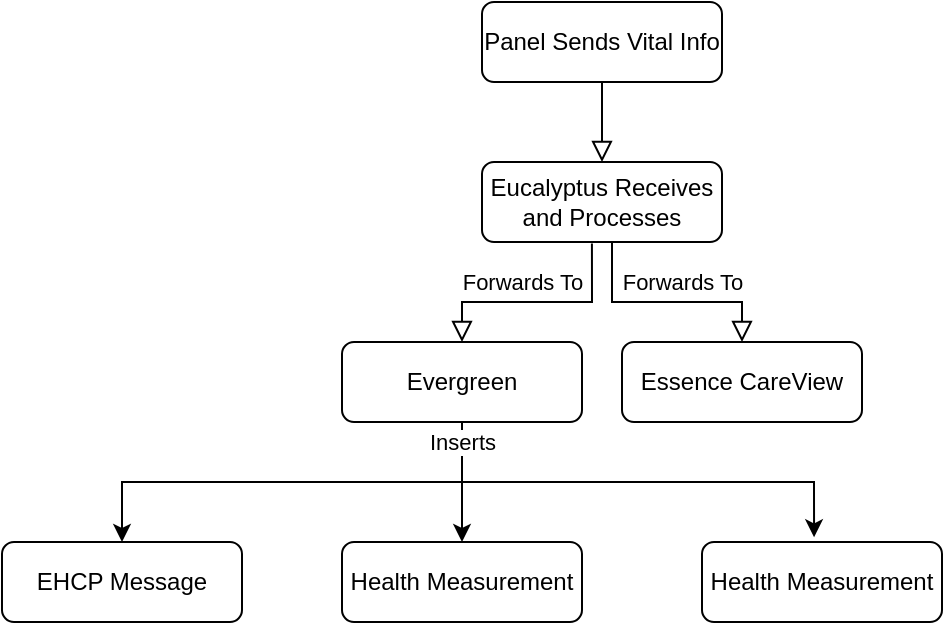 <mxfile version="26.2.9">
  <diagram id="C5RBs43oDa-KdzZeNtuy" name="Page-1">
    <mxGraphModel dx="816" dy="425" grid="1" gridSize="10" guides="1" tooltips="1" connect="1" arrows="1" fold="1" page="1" pageScale="1" pageWidth="827" pageHeight="1169" math="0" shadow="0">
      <root>
        <mxCell id="WIyWlLk6GJQsqaUBKTNV-0" />
        <mxCell id="WIyWlLk6GJQsqaUBKTNV-1" parent="WIyWlLk6GJQsqaUBKTNV-0" />
        <mxCell id="WIyWlLk6GJQsqaUBKTNV-2" value="" style="rounded=0;html=1;jettySize=auto;orthogonalLoop=1;fontSize=11;endArrow=block;endFill=0;endSize=8;strokeWidth=1;shadow=0;labelBackgroundColor=none;edgeStyle=orthogonalEdgeStyle;" parent="WIyWlLk6GJQsqaUBKTNV-1" source="WIyWlLk6GJQsqaUBKTNV-3" edge="1">
          <mxGeometry relative="1" as="geometry">
            <mxPoint x="420" y="170" as="targetPoint" />
          </mxGeometry>
        </mxCell>
        <mxCell id="WIyWlLk6GJQsqaUBKTNV-3" value="Panel Sends Vital Info" style="rounded=1;whiteSpace=wrap;html=1;fontSize=12;glass=0;strokeWidth=1;shadow=0;" parent="WIyWlLk6GJQsqaUBKTNV-1" vertex="1">
          <mxGeometry x="360" y="90" width="120" height="40" as="geometry" />
        </mxCell>
        <mxCell id="WIyWlLk6GJQsqaUBKTNV-4" value="Forwards To" style="rounded=0;html=1;jettySize=auto;orthogonalLoop=1;fontSize=11;endArrow=block;endFill=0;endSize=8;strokeWidth=1;shadow=0;labelBackgroundColor=none;edgeStyle=orthogonalEdgeStyle;entryX=0.5;entryY=0;entryDx=0;entryDy=0;exitX=0.458;exitY=1.019;exitDx=0;exitDy=0;exitPerimeter=0;" parent="WIyWlLk6GJQsqaUBKTNV-1" source="WIyWlLk6GJQsqaUBKTNV-7" target="WIyWlLk6GJQsqaUBKTNV-12" edge="1">
          <mxGeometry x="0.255" y="30" relative="1" as="geometry">
            <mxPoint as="offset" />
            <mxPoint x="419.66" y="240.0" as="sourcePoint" />
            <mxPoint x="420" y="260" as="targetPoint" />
            <Array as="points">
              <mxPoint x="415" y="240" />
              <mxPoint x="350" y="240" />
            </Array>
          </mxGeometry>
        </mxCell>
        <mxCell id="WIyWlLk6GJQsqaUBKTNV-7" value="Eucalyptus Receives and Processes" style="rounded=1;whiteSpace=wrap;html=1;fontSize=12;glass=0;strokeWidth=1;shadow=0;" parent="WIyWlLk6GJQsqaUBKTNV-1" vertex="1">
          <mxGeometry x="360" y="170" width="120" height="40" as="geometry" />
        </mxCell>
        <mxCell id="R8noZNNf0RVL02fvq8_X-7" style="edgeStyle=orthogonalEdgeStyle;rounded=0;orthogonalLoop=1;jettySize=auto;html=1;" edge="1" parent="WIyWlLk6GJQsqaUBKTNV-1" source="WIyWlLk6GJQsqaUBKTNV-12" target="R8noZNNf0RVL02fvq8_X-4">
          <mxGeometry relative="1" as="geometry">
            <Array as="points">
              <mxPoint x="350" y="330" />
              <mxPoint x="180" y="330" />
            </Array>
          </mxGeometry>
        </mxCell>
        <mxCell id="R8noZNNf0RVL02fvq8_X-8" style="edgeStyle=orthogonalEdgeStyle;rounded=0;orthogonalLoop=1;jettySize=auto;html=1;entryX=0.5;entryY=0;entryDx=0;entryDy=0;" edge="1" parent="WIyWlLk6GJQsqaUBKTNV-1" source="WIyWlLk6GJQsqaUBKTNV-12" target="R8noZNNf0RVL02fvq8_X-5">
          <mxGeometry relative="1" as="geometry" />
        </mxCell>
        <mxCell id="R8noZNNf0RVL02fvq8_X-9" style="edgeStyle=orthogonalEdgeStyle;rounded=0;orthogonalLoop=1;jettySize=auto;html=1;entryX=0.467;entryY=-0.059;entryDx=0;entryDy=0;entryPerimeter=0;" edge="1" parent="WIyWlLk6GJQsqaUBKTNV-1" target="R8noZNNf0RVL02fvq8_X-6">
          <mxGeometry relative="1" as="geometry">
            <mxPoint x="350" y="300" as="sourcePoint" />
            <Array as="points">
              <mxPoint x="350" y="330" />
              <mxPoint x="526" y="330" />
            </Array>
          </mxGeometry>
        </mxCell>
        <mxCell id="R8noZNNf0RVL02fvq8_X-10" value="Inserts" style="edgeLabel;html=1;align=center;verticalAlign=middle;resizable=0;points=[];" vertex="1" connectable="0" parent="R8noZNNf0RVL02fvq8_X-9">
          <mxGeometry x="-0.926" relative="1" as="geometry">
            <mxPoint y="1" as="offset" />
          </mxGeometry>
        </mxCell>
        <mxCell id="WIyWlLk6GJQsqaUBKTNV-12" value="Evergreen" style="rounded=1;whiteSpace=wrap;html=1;fontSize=12;glass=0;strokeWidth=1;shadow=0;" parent="WIyWlLk6GJQsqaUBKTNV-1" vertex="1">
          <mxGeometry x="290" y="260" width="120" height="40" as="geometry" />
        </mxCell>
        <mxCell id="R8noZNNf0RVL02fvq8_X-0" value="Essence CareView" style="rounded=1;whiteSpace=wrap;html=1;fontSize=12;glass=0;strokeWidth=1;shadow=0;" vertex="1" parent="WIyWlLk6GJQsqaUBKTNV-1">
          <mxGeometry x="430" y="260" width="120" height="40" as="geometry" />
        </mxCell>
        <mxCell id="R8noZNNf0RVL02fvq8_X-1" value="Forwards To" style="rounded=0;html=1;jettySize=auto;orthogonalLoop=1;fontSize=11;endArrow=block;endFill=0;endSize=8;strokeWidth=1;shadow=0;labelBackgroundColor=none;edgeStyle=orthogonalEdgeStyle;entryX=0.5;entryY=0;entryDx=0;entryDy=0;exitX=0.417;exitY=1;exitDx=0;exitDy=0;exitPerimeter=0;" edge="1" parent="WIyWlLk6GJQsqaUBKTNV-1" source="WIyWlLk6GJQsqaUBKTNV-7" target="R8noZNNf0RVL02fvq8_X-0">
          <mxGeometry x="-1" y="-36" relative="1" as="geometry">
            <mxPoint x="-30" y="-16" as="offset" />
            <mxPoint x="425" y="221" as="sourcePoint" />
            <mxPoint x="360" y="270" as="targetPoint" />
            <Array as="points">
              <mxPoint x="425" y="210" />
              <mxPoint x="425" y="240" />
              <mxPoint x="490" y="240" />
            </Array>
          </mxGeometry>
        </mxCell>
        <mxCell id="R8noZNNf0RVL02fvq8_X-3" value="Forwards To" style="edgeLabel;html=1;align=center;verticalAlign=middle;resizable=0;points=[];" vertex="1" connectable="0" parent="R8noZNNf0RVL02fvq8_X-1">
          <mxGeometry x="-0.059" y="1" relative="1" as="geometry">
            <mxPoint x="19" y="-9" as="offset" />
          </mxGeometry>
        </mxCell>
        <mxCell id="R8noZNNf0RVL02fvq8_X-4" value="EHCP Message" style="rounded=1;whiteSpace=wrap;html=1;fontSize=12;glass=0;strokeWidth=1;shadow=0;" vertex="1" parent="WIyWlLk6GJQsqaUBKTNV-1">
          <mxGeometry x="120" y="360" width="120" height="40" as="geometry" />
        </mxCell>
        <mxCell id="R8noZNNf0RVL02fvq8_X-5" value="Health Measurement" style="rounded=1;whiteSpace=wrap;html=1;fontSize=12;glass=0;strokeWidth=1;shadow=0;" vertex="1" parent="WIyWlLk6GJQsqaUBKTNV-1">
          <mxGeometry x="290" y="360" width="120" height="40" as="geometry" />
        </mxCell>
        <mxCell id="R8noZNNf0RVL02fvq8_X-6" value="Health Measurement" style="rounded=1;whiteSpace=wrap;html=1;fontSize=12;glass=0;strokeWidth=1;shadow=0;" vertex="1" parent="WIyWlLk6GJQsqaUBKTNV-1">
          <mxGeometry x="470" y="360" width="120" height="40" as="geometry" />
        </mxCell>
      </root>
    </mxGraphModel>
  </diagram>
</mxfile>

